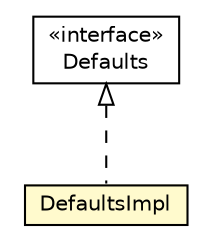 #!/usr/local/bin/dot
#
# Class diagram 
# Generated by UMLGraph version R5_6-24-gf6e263 (http://www.umlgraph.org/)
#

digraph G {
	edge [fontname="Helvetica",fontsize=10,labelfontname="Helvetica",labelfontsize=10];
	node [fontname="Helvetica",fontsize=10,shape=plaintext];
	nodesep=0.25;
	ranksep=0.5;
	// net.trajano.doxdb.jsonpath.Configuration.Defaults
	c1119 [label=<<table title="net.trajano.doxdb.jsonpath.Configuration.Defaults" border="0" cellborder="1" cellspacing="0" cellpadding="2" port="p" href="../Configuration.Defaults.html">
		<tr><td><table border="0" cellspacing="0" cellpadding="1">
<tr><td align="center" balign="center"> &#171;interface&#187; </td></tr>
<tr><td align="center" balign="center"> Defaults </td></tr>
		</table></td></tr>
		</table>>, URL="../Configuration.Defaults.html", fontname="Helvetica", fontcolor="black", fontsize=10.0];
	// net.trajano.doxdb.jsonpath.internal.DefaultsImpl
	c1143 [label=<<table title="net.trajano.doxdb.jsonpath.internal.DefaultsImpl" border="0" cellborder="1" cellspacing="0" cellpadding="2" port="p" bgcolor="lemonChiffon" href="./DefaultsImpl.html">
		<tr><td><table border="0" cellspacing="0" cellpadding="1">
<tr><td align="center" balign="center"> DefaultsImpl </td></tr>
		</table></td></tr>
		</table>>, URL="./DefaultsImpl.html", fontname="Helvetica", fontcolor="black", fontsize=10.0];
	//net.trajano.doxdb.jsonpath.internal.DefaultsImpl implements net.trajano.doxdb.jsonpath.Configuration.Defaults
	c1119:p -> c1143:p [dir=back,arrowtail=empty,style=dashed];
}

